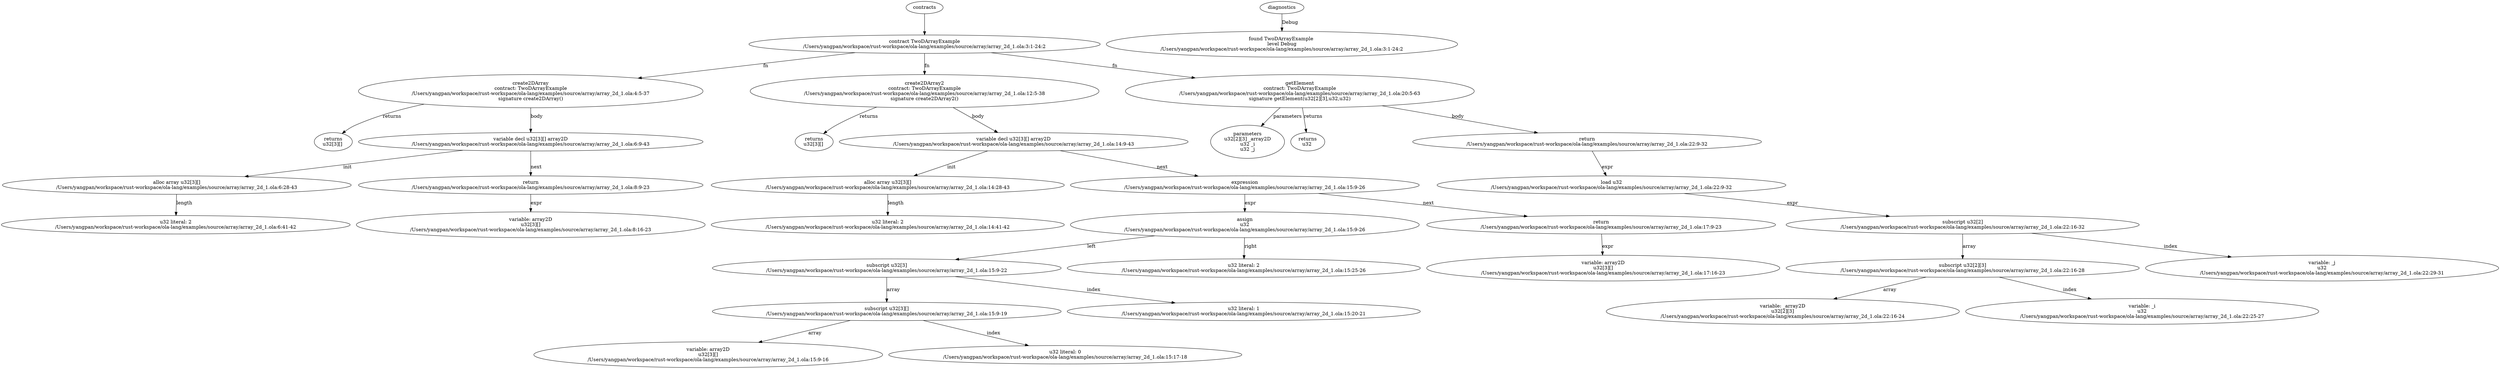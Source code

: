 strict digraph "/Users/yangpan/workspace/rust-workspace/ola-lang/examples/source/array/array_2d_1.ola" {
	contract [label="contract TwoDArrayExample\n/Users/yangpan/workspace/rust-workspace/ola-lang/examples/source/array/array_2d_1.ola:3:1-24:2"]
	create2DArray [label="create2DArray\ncontract: TwoDArrayExample\n/Users/yangpan/workspace/rust-workspace/ola-lang/examples/source/array/array_2d_1.ola:4:5-37\nsignature create2DArray()"]
	returns [label="returns\nu32[3][] "]
	var_decl [label="variable decl u32[3][] array2D\n/Users/yangpan/workspace/rust-workspace/ola-lang/examples/source/array/array_2d_1.ola:6:9-43"]
	alloc_array [label="alloc array u32[3][]\n/Users/yangpan/workspace/rust-workspace/ola-lang/examples/source/array/array_2d_1.ola:6:28-43"]
	number_literal [label="u32 literal: 2\n/Users/yangpan/workspace/rust-workspace/ola-lang/examples/source/array/array_2d_1.ola:6:41-42"]
	return [label="return\n/Users/yangpan/workspace/rust-workspace/ola-lang/examples/source/array/array_2d_1.ola:8:9-23"]
	variable [label="variable: array2D\nu32[3][]\n/Users/yangpan/workspace/rust-workspace/ola-lang/examples/source/array/array_2d_1.ola:8:16-23"]
	create2DArray2 [label="create2DArray2\ncontract: TwoDArrayExample\n/Users/yangpan/workspace/rust-workspace/ola-lang/examples/source/array/array_2d_1.ola:12:5-38\nsignature create2DArray2()"]
	returns_10 [label="returns\nu32[3][] "]
	var_decl_11 [label="variable decl u32[3][] array2D\n/Users/yangpan/workspace/rust-workspace/ola-lang/examples/source/array/array_2d_1.ola:14:9-43"]
	alloc_array_12 [label="alloc array u32[3][]\n/Users/yangpan/workspace/rust-workspace/ola-lang/examples/source/array/array_2d_1.ola:14:28-43"]
	number_literal_13 [label="u32 literal: 2\n/Users/yangpan/workspace/rust-workspace/ola-lang/examples/source/array/array_2d_1.ola:14:41-42"]
	expr [label="expression\n/Users/yangpan/workspace/rust-workspace/ola-lang/examples/source/array/array_2d_1.ola:15:9-26"]
	assign [label="assign\nu32\n/Users/yangpan/workspace/rust-workspace/ola-lang/examples/source/array/array_2d_1.ola:15:9-26"]
	subscript [label="subscript u32[3]\n/Users/yangpan/workspace/rust-workspace/ola-lang/examples/source/array/array_2d_1.ola:15:9-22"]
	subscript_17 [label="subscript u32[3][]\n/Users/yangpan/workspace/rust-workspace/ola-lang/examples/source/array/array_2d_1.ola:15:9-19"]
	variable_18 [label="variable: array2D\nu32[3][]\n/Users/yangpan/workspace/rust-workspace/ola-lang/examples/source/array/array_2d_1.ola:15:9-16"]
	number_literal_19 [label="u32 literal: 0\n/Users/yangpan/workspace/rust-workspace/ola-lang/examples/source/array/array_2d_1.ola:15:17-18"]
	number_literal_20 [label="u32 literal: 1\n/Users/yangpan/workspace/rust-workspace/ola-lang/examples/source/array/array_2d_1.ola:15:20-21"]
	number_literal_21 [label="u32 literal: 2\n/Users/yangpan/workspace/rust-workspace/ola-lang/examples/source/array/array_2d_1.ola:15:25-26"]
	return_22 [label="return\n/Users/yangpan/workspace/rust-workspace/ola-lang/examples/source/array/array_2d_1.ola:17:9-23"]
	variable_23 [label="variable: array2D\nu32[3][]\n/Users/yangpan/workspace/rust-workspace/ola-lang/examples/source/array/array_2d_1.ola:17:16-23"]
	getElement [label="getElement\ncontract: TwoDArrayExample\n/Users/yangpan/workspace/rust-workspace/ola-lang/examples/source/array/array_2d_1.ola:20:5-63\nsignature getElement(u32[2][3],u32,u32)"]
	parameters [label="parameters\nu32[2][3] _array2D\nu32 _i\nu32 _j"]
	returns_26 [label="returns\nu32 "]
	return_27 [label="return\n/Users/yangpan/workspace/rust-workspace/ola-lang/examples/source/array/array_2d_1.ola:22:9-32"]
	load [label="load u32\n/Users/yangpan/workspace/rust-workspace/ola-lang/examples/source/array/array_2d_1.ola:22:9-32"]
	subscript_29 [label="subscript u32[2]\n/Users/yangpan/workspace/rust-workspace/ola-lang/examples/source/array/array_2d_1.ola:22:16-32"]
	subscript_30 [label="subscript u32[2][3]\n/Users/yangpan/workspace/rust-workspace/ola-lang/examples/source/array/array_2d_1.ola:22:16-28"]
	variable_31 [label="variable: _array2D\nu32[2][3]\n/Users/yangpan/workspace/rust-workspace/ola-lang/examples/source/array/array_2d_1.ola:22:16-24"]
	variable_32 [label="variable: _i\nu32\n/Users/yangpan/workspace/rust-workspace/ola-lang/examples/source/array/array_2d_1.ola:22:25-27"]
	variable_33 [label="variable: _j\nu32\n/Users/yangpan/workspace/rust-workspace/ola-lang/examples/source/array/array_2d_1.ola:22:29-31"]
	diagnostic [label="found TwoDArrayExample \nlevel Debug\n/Users/yangpan/workspace/rust-workspace/ola-lang/examples/source/array/array_2d_1.ola:3:1-24:2"]
	contracts -> contract
	contract -> create2DArray [label="fn"]
	create2DArray -> returns [label="returns"]
	create2DArray -> var_decl [label="body"]
	var_decl -> alloc_array [label="init"]
	alloc_array -> number_literal [label="length"]
	var_decl -> return [label="next"]
	return -> variable [label="expr"]
	contract -> create2DArray2 [label="fn"]
	create2DArray2 -> returns_10 [label="returns"]
	create2DArray2 -> var_decl_11 [label="body"]
	var_decl_11 -> alloc_array_12 [label="init"]
	alloc_array_12 -> number_literal_13 [label="length"]
	var_decl_11 -> expr [label="next"]
	expr -> assign [label="expr"]
	assign -> subscript [label="left"]
	subscript -> subscript_17 [label="array"]
	subscript_17 -> variable_18 [label="array"]
	subscript_17 -> number_literal_19 [label="index"]
	subscript -> number_literal_20 [label="index"]
	assign -> number_literal_21 [label="right"]
	expr -> return_22 [label="next"]
	return_22 -> variable_23 [label="expr"]
	contract -> getElement [label="fn"]
	getElement -> parameters [label="parameters"]
	getElement -> returns_26 [label="returns"]
	getElement -> return_27 [label="body"]
	return_27 -> load [label="expr"]
	load -> subscript_29 [label="expr"]
	subscript_29 -> subscript_30 [label="array"]
	subscript_30 -> variable_31 [label="array"]
	subscript_30 -> variable_32 [label="index"]
	subscript_29 -> variable_33 [label="index"]
	diagnostics -> diagnostic [label="Debug"]
}
